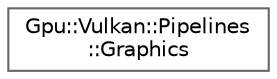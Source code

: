 digraph "Graphical Class Hierarchy"
{
 // LATEX_PDF_SIZE
  bgcolor="transparent";
  edge [fontname=Helvetica,fontsize=10,labelfontname=Helvetica,labelfontsize=10];
  node [fontname=Helvetica,fontsize=10,shape=box,height=0.2,width=0.4];
  rankdir="LR";
  Node0 [id="Node000000",label="Gpu::Vulkan::Pipelines\l::Graphics",height=0.2,width=0.4,color="grey40", fillcolor="white", style="filled",URL="$classGpu_1_1Vulkan_1_1Pipelines_1_1Graphics.html",tooltip=" "];
}
